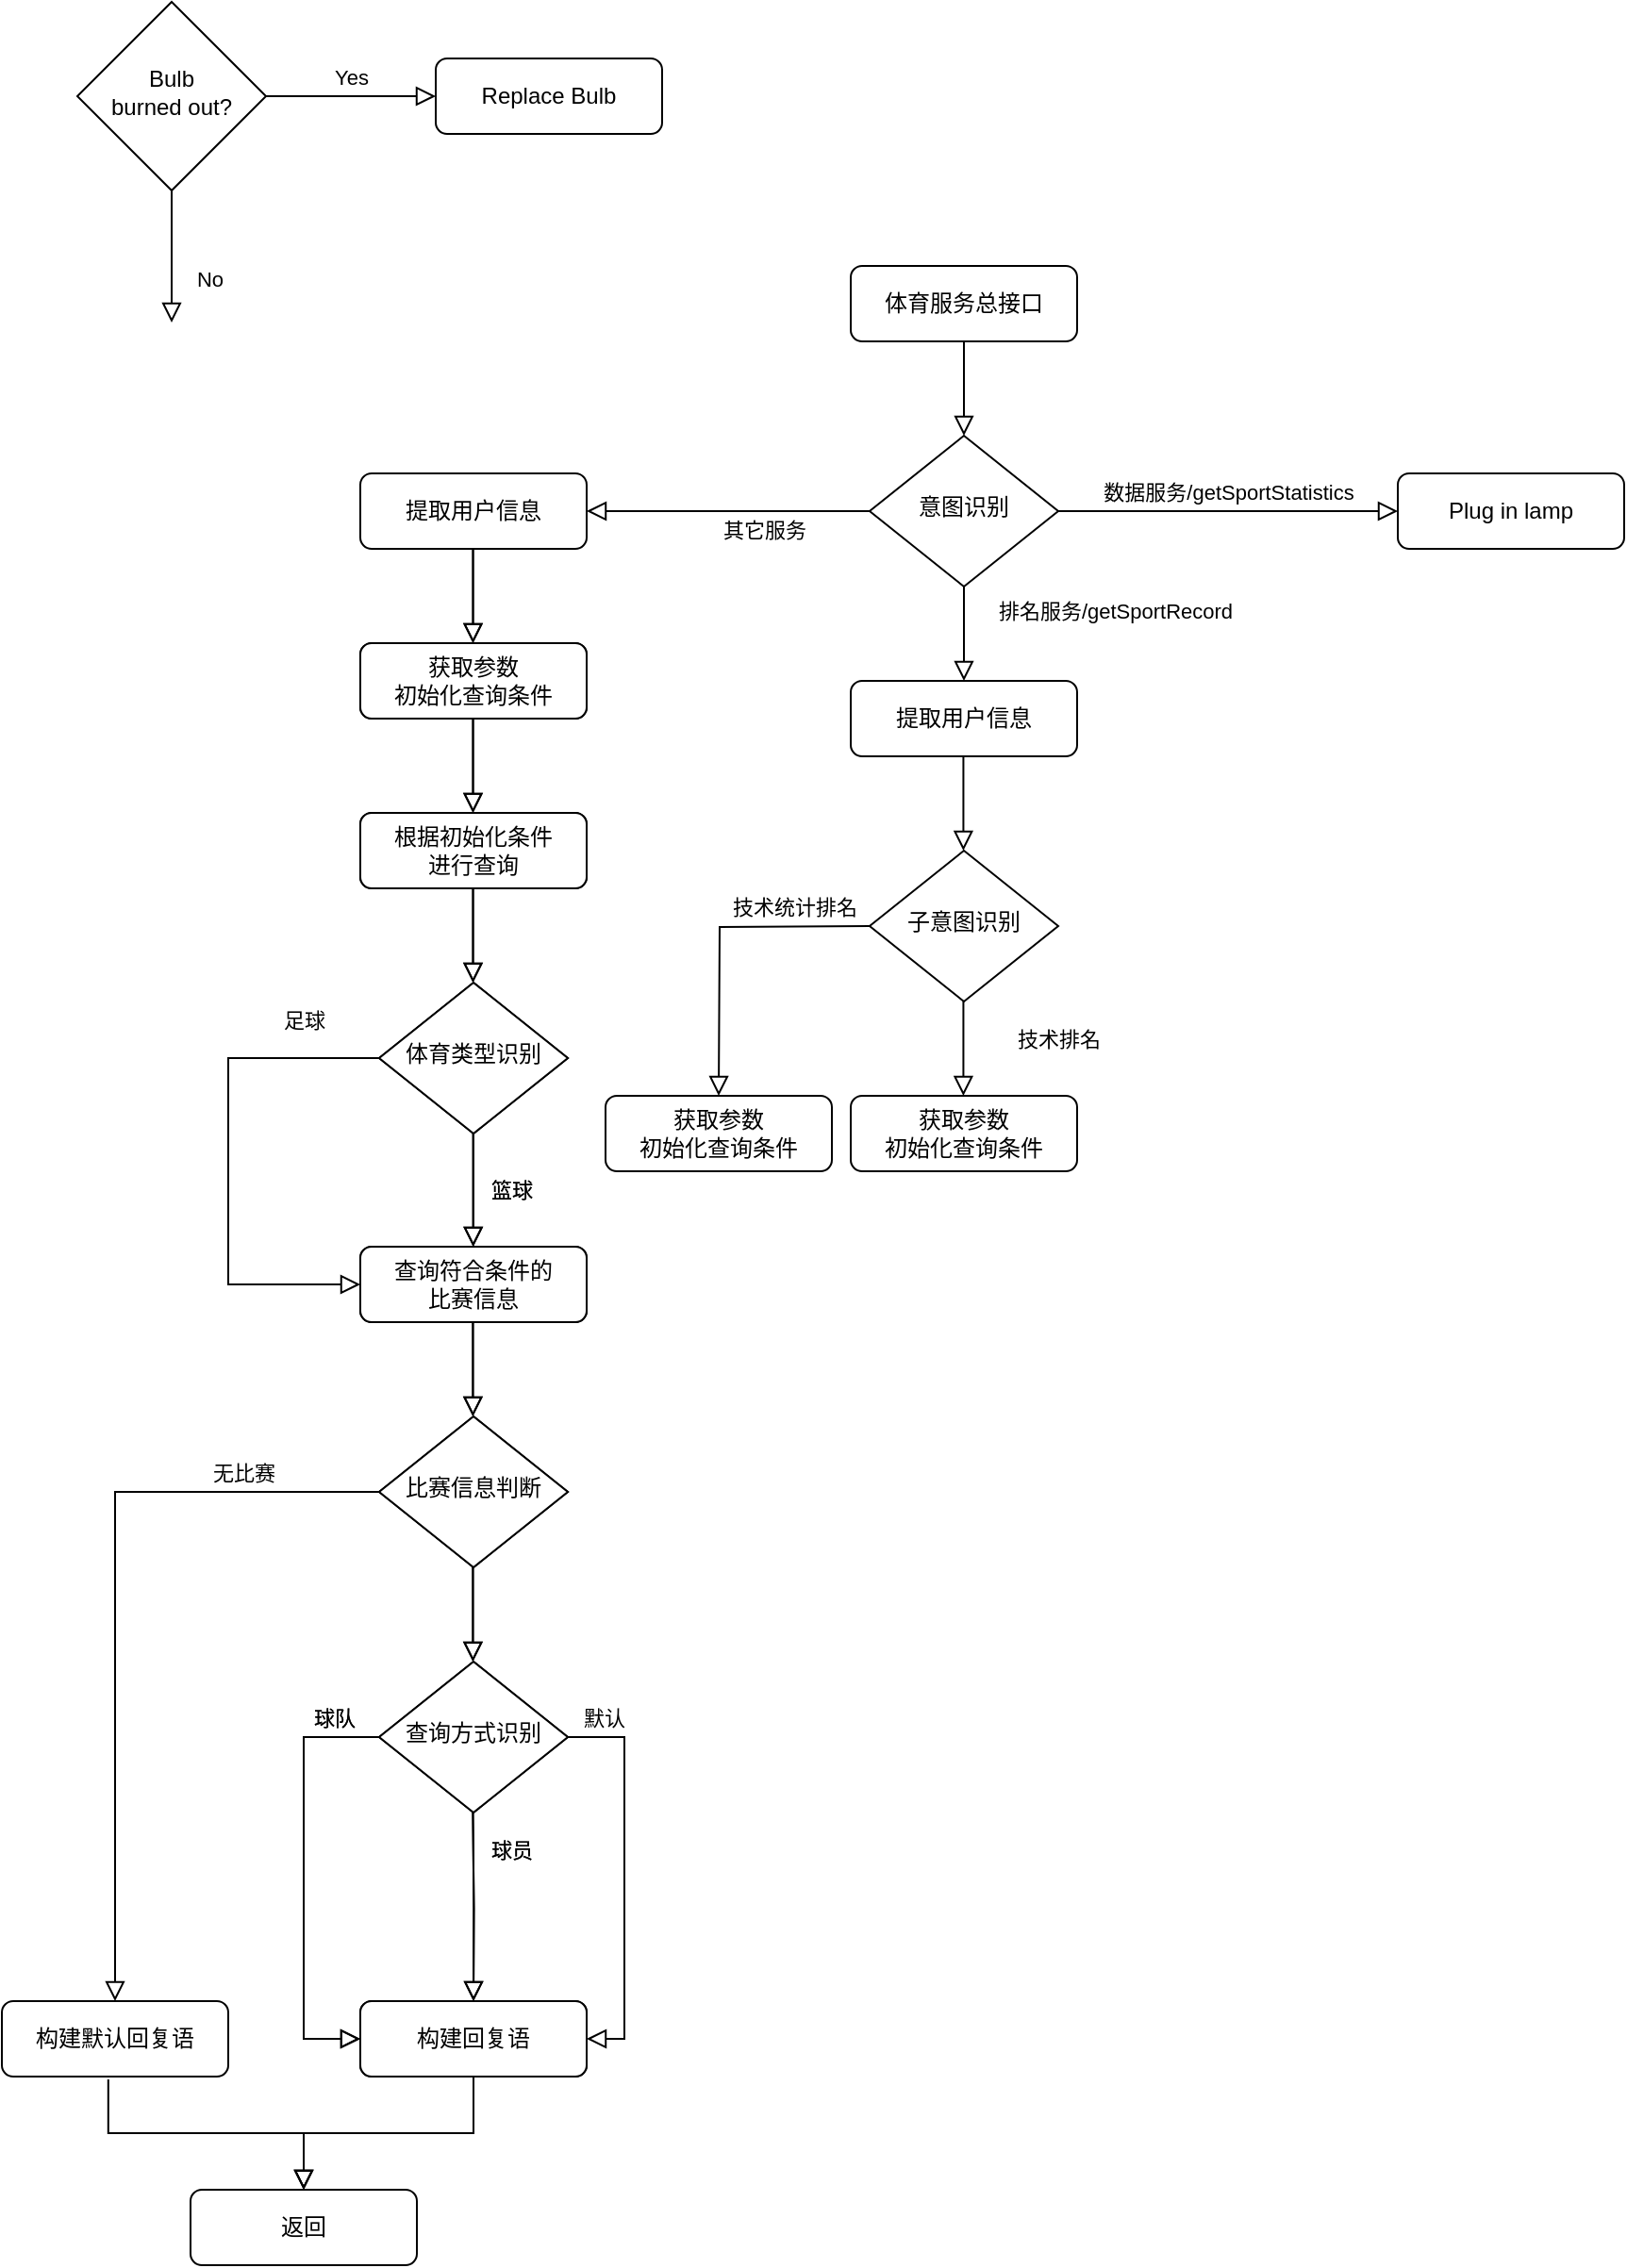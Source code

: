 <mxfile version="14.9.6" type="github">
  <diagram id="C5RBs43oDa-KdzZeNtuy" name="Page-1">
    <mxGraphModel dx="2005" dy="1778" grid="1" gridSize="10" guides="1" tooltips="1" connect="1" arrows="1" fold="1" page="1" pageScale="1" pageWidth="827" pageHeight="1169" math="0" shadow="0">
      <root>
        <mxCell id="WIyWlLk6GJQsqaUBKTNV-0" />
        <mxCell id="WIyWlLk6GJQsqaUBKTNV-1" parent="WIyWlLk6GJQsqaUBKTNV-0" />
        <mxCell id="WIyWlLk6GJQsqaUBKTNV-2" value="" style="rounded=0;html=1;jettySize=auto;orthogonalLoop=1;fontSize=11;endArrow=block;endFill=0;endSize=8;strokeWidth=1;shadow=0;labelBackgroundColor=none;edgeStyle=orthogonalEdgeStyle;" parent="WIyWlLk6GJQsqaUBKTNV-1" source="WIyWlLk6GJQsqaUBKTNV-3" target="WIyWlLk6GJQsqaUBKTNV-6" edge="1">
          <mxGeometry relative="1" as="geometry" />
        </mxCell>
        <mxCell id="WIyWlLk6GJQsqaUBKTNV-3" value="体育服务总接口" style="rounded=1;whiteSpace=wrap;html=1;fontSize=12;glass=0;strokeWidth=1;shadow=0;" parent="WIyWlLk6GJQsqaUBKTNV-1" vertex="1">
          <mxGeometry x="390" y="80" width="120" height="40" as="geometry" />
        </mxCell>
        <mxCell id="WIyWlLk6GJQsqaUBKTNV-4" value="排名服务/getSportRecord" style="rounded=0;html=1;jettySize=auto;orthogonalLoop=1;fontSize=11;endArrow=block;endFill=0;endSize=8;strokeWidth=1;shadow=0;labelBackgroundColor=none;edgeStyle=orthogonalEdgeStyle;" parent="WIyWlLk6GJQsqaUBKTNV-1" source="WIyWlLk6GJQsqaUBKTNV-6" edge="1">
          <mxGeometry x="-0.5" y="80" relative="1" as="geometry">
            <mxPoint as="offset" />
            <mxPoint x="450" y="300" as="targetPoint" />
          </mxGeometry>
        </mxCell>
        <mxCell id="WIyWlLk6GJQsqaUBKTNV-5" value="数据服务/getSportStatistics" style="edgeStyle=orthogonalEdgeStyle;rounded=0;html=1;jettySize=auto;orthogonalLoop=1;fontSize=11;endArrow=block;endFill=0;endSize=8;strokeWidth=1;shadow=0;labelBackgroundColor=none;" parent="WIyWlLk6GJQsqaUBKTNV-1" source="WIyWlLk6GJQsqaUBKTNV-6" target="WIyWlLk6GJQsqaUBKTNV-7" edge="1">
          <mxGeometry y="10" relative="1" as="geometry">
            <mxPoint as="offset" />
          </mxGeometry>
        </mxCell>
        <mxCell id="WIyWlLk6GJQsqaUBKTNV-6" value="意图识别" style="rhombus;whiteSpace=wrap;html=1;shadow=0;fontFamily=Helvetica;fontSize=12;align=center;strokeWidth=1;spacing=6;spacingTop=-4;" parent="WIyWlLk6GJQsqaUBKTNV-1" vertex="1">
          <mxGeometry x="400" y="170" width="100" height="80" as="geometry" />
        </mxCell>
        <mxCell id="WIyWlLk6GJQsqaUBKTNV-7" value="Plug in lamp" style="rounded=1;whiteSpace=wrap;html=1;fontSize=12;glass=0;strokeWidth=1;shadow=0;" parent="WIyWlLk6GJQsqaUBKTNV-1" vertex="1">
          <mxGeometry x="680" y="190" width="120" height="40" as="geometry" />
        </mxCell>
        <mxCell id="WIyWlLk6GJQsqaUBKTNV-8" value="No" style="rounded=0;html=1;jettySize=auto;orthogonalLoop=1;fontSize=11;endArrow=block;endFill=0;endSize=8;strokeWidth=1;shadow=0;labelBackgroundColor=none;edgeStyle=orthogonalEdgeStyle;" parent="WIyWlLk6GJQsqaUBKTNV-1" source="WIyWlLk6GJQsqaUBKTNV-10" edge="1">
          <mxGeometry x="0.333" y="20" relative="1" as="geometry">
            <mxPoint as="offset" />
            <mxPoint x="30" y="110" as="targetPoint" />
          </mxGeometry>
        </mxCell>
        <mxCell id="WIyWlLk6GJQsqaUBKTNV-9" value="Yes" style="edgeStyle=orthogonalEdgeStyle;rounded=0;html=1;jettySize=auto;orthogonalLoop=1;fontSize=11;endArrow=block;endFill=0;endSize=8;strokeWidth=1;shadow=0;labelBackgroundColor=none;" parent="WIyWlLk6GJQsqaUBKTNV-1" source="WIyWlLk6GJQsqaUBKTNV-10" target="WIyWlLk6GJQsqaUBKTNV-12" edge="1">
          <mxGeometry y="10" relative="1" as="geometry">
            <mxPoint as="offset" />
          </mxGeometry>
        </mxCell>
        <mxCell id="WIyWlLk6GJQsqaUBKTNV-10" value="Bulb&lt;br&gt;burned out?" style="rhombus;whiteSpace=wrap;html=1;shadow=0;fontFamily=Helvetica;fontSize=12;align=center;strokeWidth=1;spacing=6;spacingTop=-4;" parent="WIyWlLk6GJQsqaUBKTNV-1" vertex="1">
          <mxGeometry x="-20" y="-60" width="100" height="100" as="geometry" />
        </mxCell>
        <mxCell id="WIyWlLk6GJQsqaUBKTNV-11" value="提取用户信息" style="rounded=1;whiteSpace=wrap;html=1;fontSize=12;glass=0;strokeWidth=1;shadow=0;" parent="WIyWlLk6GJQsqaUBKTNV-1" vertex="1">
          <mxGeometry x="390" y="300" width="120" height="40" as="geometry" />
        </mxCell>
        <mxCell id="WIyWlLk6GJQsqaUBKTNV-12" value="Replace Bulb" style="rounded=1;whiteSpace=wrap;html=1;fontSize=12;glass=0;strokeWidth=1;shadow=0;" parent="WIyWlLk6GJQsqaUBKTNV-1" vertex="1">
          <mxGeometry x="170" y="-30" width="120" height="40" as="geometry" />
        </mxCell>
        <mxCell id="oZmuNUKRSDtqlvDH4_56-5" value="其它服务" style="edgeStyle=orthogonalEdgeStyle;rounded=0;html=1;jettySize=auto;orthogonalLoop=1;fontSize=11;endArrow=block;endFill=0;endSize=8;strokeWidth=1;shadow=0;labelBackgroundColor=none;exitX=0;exitY=0.5;exitDx=0;exitDy=0;" edge="1" parent="WIyWlLk6GJQsqaUBKTNV-1" source="WIyWlLk6GJQsqaUBKTNV-6" target="oZmuNUKRSDtqlvDH4_56-6">
          <mxGeometry x="-0.25" y="10" relative="1" as="geometry">
            <mxPoint as="offset" />
            <mxPoint x="510" y="220" as="sourcePoint" />
            <mxPoint x="320" y="210" as="targetPoint" />
          </mxGeometry>
        </mxCell>
        <mxCell id="oZmuNUKRSDtqlvDH4_56-6" value="提取用户信息" style="rounded=1;whiteSpace=wrap;html=1;fontSize=12;glass=0;strokeWidth=1;shadow=0;" vertex="1" parent="WIyWlLk6GJQsqaUBKTNV-1">
          <mxGeometry x="130" y="190" width="120" height="40" as="geometry" />
        </mxCell>
        <mxCell id="oZmuNUKRSDtqlvDH4_56-8" value="" style="rounded=0;html=1;jettySize=auto;orthogonalLoop=1;fontSize=11;endArrow=block;endFill=0;endSize=8;strokeWidth=1;shadow=0;labelBackgroundColor=none;edgeStyle=orthogonalEdgeStyle;" edge="1" parent="WIyWlLk6GJQsqaUBKTNV-1">
          <mxGeometry relative="1" as="geometry">
            <mxPoint x="189.76" y="230" as="sourcePoint" />
            <mxPoint x="189.76" y="280" as="targetPoint" />
          </mxGeometry>
        </mxCell>
        <mxCell id="oZmuNUKRSDtqlvDH4_56-9" value="获取参数&lt;br&gt;初始化查询条件" style="rounded=1;whiteSpace=wrap;html=1;fontSize=12;glass=0;strokeWidth=1;shadow=0;" vertex="1" parent="WIyWlLk6GJQsqaUBKTNV-1">
          <mxGeometry x="130" y="280" width="120" height="40" as="geometry" />
        </mxCell>
        <mxCell id="oZmuNUKRSDtqlvDH4_56-10" value="" style="rounded=0;html=1;jettySize=auto;orthogonalLoop=1;fontSize=11;endArrow=block;endFill=0;endSize=8;strokeWidth=1;shadow=0;labelBackgroundColor=none;edgeStyle=orthogonalEdgeStyle;" edge="1" parent="WIyWlLk6GJQsqaUBKTNV-1">
          <mxGeometry relative="1" as="geometry">
            <mxPoint x="189.76" y="320" as="sourcePoint" />
            <mxPoint x="189.76" y="370" as="targetPoint" />
          </mxGeometry>
        </mxCell>
        <mxCell id="oZmuNUKRSDtqlvDH4_56-11" value="根据初始化条件&lt;br&gt;进行查询" style="rounded=1;whiteSpace=wrap;html=1;fontSize=12;glass=0;strokeWidth=1;shadow=0;" vertex="1" parent="WIyWlLk6GJQsqaUBKTNV-1">
          <mxGeometry x="130" y="370" width="120" height="40" as="geometry" />
        </mxCell>
        <mxCell id="oZmuNUKRSDtqlvDH4_56-12" value="体育类型识别" style="rhombus;whiteSpace=wrap;html=1;shadow=0;fontFamily=Helvetica;fontSize=12;align=center;strokeWidth=1;spacing=6;spacingTop=-4;" vertex="1" parent="WIyWlLk6GJQsqaUBKTNV-1">
          <mxGeometry x="140" y="460" width="100" height="80" as="geometry" />
        </mxCell>
        <mxCell id="oZmuNUKRSDtqlvDH4_56-14" value="" style="rounded=0;html=1;jettySize=auto;orthogonalLoop=1;fontSize=11;endArrow=block;endFill=0;endSize=8;strokeWidth=1;shadow=0;labelBackgroundColor=none;edgeStyle=orthogonalEdgeStyle;" edge="1" parent="WIyWlLk6GJQsqaUBKTNV-1">
          <mxGeometry relative="1" as="geometry">
            <mxPoint x="189.76" y="410" as="sourcePoint" />
            <mxPoint x="189.76" y="460" as="targetPoint" />
          </mxGeometry>
        </mxCell>
        <mxCell id="oZmuNUKRSDtqlvDH4_56-16" value="篮球" style="rounded=0;html=1;jettySize=auto;orthogonalLoop=1;fontSize=11;endArrow=block;endFill=0;endSize=8;strokeWidth=1;shadow=0;labelBackgroundColor=none;edgeStyle=orthogonalEdgeStyle;" edge="1" parent="WIyWlLk6GJQsqaUBKTNV-1">
          <mxGeometry y="20" relative="1" as="geometry">
            <mxPoint as="offset" />
            <mxPoint x="189.86" y="540" as="sourcePoint" />
            <mxPoint x="189.86" y="600" as="targetPoint" />
          </mxGeometry>
        </mxCell>
        <mxCell id="oZmuNUKRSDtqlvDH4_56-19" value="查询符合条件的&lt;br&gt;比赛信息" style="rounded=1;whiteSpace=wrap;html=1;fontSize=12;glass=0;strokeWidth=1;shadow=0;" vertex="1" parent="WIyWlLk6GJQsqaUBKTNV-1">
          <mxGeometry x="130" y="600" width="120" height="40" as="geometry" />
        </mxCell>
        <mxCell id="oZmuNUKRSDtqlvDH4_56-26" value="足球" style="edgeStyle=orthogonalEdgeStyle;rounded=0;html=1;jettySize=auto;orthogonalLoop=1;fontSize=11;endArrow=block;endFill=0;endSize=8;strokeWidth=1;shadow=0;labelBackgroundColor=none;exitX=0;exitY=0.5;exitDx=0;exitDy=0;entryX=0;entryY=0.5;entryDx=0;entryDy=0;" edge="1" parent="WIyWlLk6GJQsqaUBKTNV-1" target="oZmuNUKRSDtqlvDH4_56-19">
          <mxGeometry x="-0.704" y="-20" relative="1" as="geometry">
            <mxPoint as="offset" />
            <mxPoint x="140" y="500" as="sourcePoint" />
            <mxPoint x="60" y="500" as="targetPoint" />
            <Array as="points">
              <mxPoint x="60" y="500" />
              <mxPoint x="60" y="620" />
            </Array>
          </mxGeometry>
        </mxCell>
        <mxCell id="oZmuNUKRSDtqlvDH4_56-27" value="比赛信息判断" style="rhombus;whiteSpace=wrap;html=1;shadow=0;fontFamily=Helvetica;fontSize=12;align=center;strokeWidth=1;spacing=6;spacingTop=-4;" vertex="1" parent="WIyWlLk6GJQsqaUBKTNV-1">
          <mxGeometry x="140" y="690" width="100" height="80" as="geometry" />
        </mxCell>
        <mxCell id="oZmuNUKRSDtqlvDH4_56-28" value="" style="rounded=0;html=1;jettySize=auto;orthogonalLoop=1;fontSize=11;endArrow=block;endFill=0;endSize=8;strokeWidth=1;shadow=0;labelBackgroundColor=none;edgeStyle=orthogonalEdgeStyle;" edge="1" parent="WIyWlLk6GJQsqaUBKTNV-1">
          <mxGeometry relative="1" as="geometry">
            <mxPoint x="189.71" y="640" as="sourcePoint" />
            <mxPoint x="189.71" y="690" as="targetPoint" />
          </mxGeometry>
        </mxCell>
        <mxCell id="oZmuNUKRSDtqlvDH4_56-31" value="" style="rounded=0;html=1;jettySize=auto;orthogonalLoop=1;fontSize=11;endArrow=block;endFill=0;endSize=8;strokeWidth=1;shadow=0;labelBackgroundColor=none;edgeStyle=orthogonalEdgeStyle;" edge="1" parent="WIyWlLk6GJQsqaUBKTNV-1">
          <mxGeometry relative="1" as="geometry">
            <mxPoint x="189.71" y="770" as="sourcePoint" />
            <mxPoint x="189.71" y="820" as="targetPoint" />
          </mxGeometry>
        </mxCell>
        <mxCell id="oZmuNUKRSDtqlvDH4_56-33" value="查询方式识别" style="rhombus;whiteSpace=wrap;html=1;shadow=0;fontFamily=Helvetica;fontSize=12;align=center;strokeWidth=1;spacing=6;spacingTop=-4;" vertex="1" parent="WIyWlLk6GJQsqaUBKTNV-1">
          <mxGeometry x="140" y="820" width="100" height="80" as="geometry" />
        </mxCell>
        <mxCell id="oZmuNUKRSDtqlvDH4_56-34" value="球员" style="rounded=0;html=1;jettySize=auto;orthogonalLoop=1;fontSize=11;endArrow=block;endFill=0;endSize=8;strokeWidth=1;shadow=0;labelBackgroundColor=none;edgeStyle=orthogonalEdgeStyle;entryX=0.5;entryY=0;entryDx=0;entryDy=0;" edge="1" parent="WIyWlLk6GJQsqaUBKTNV-1" target="oZmuNUKRSDtqlvDH4_56-37">
          <mxGeometry x="-0.601" y="20" relative="1" as="geometry">
            <mxPoint as="offset" />
            <mxPoint x="189.71" y="900" as="sourcePoint" />
            <mxPoint x="189.71" y="960" as="targetPoint" />
          </mxGeometry>
        </mxCell>
        <mxCell id="oZmuNUKRSDtqlvDH4_56-35" value="球队" style="edgeStyle=orthogonalEdgeStyle;rounded=0;html=1;jettySize=auto;orthogonalLoop=1;fontSize=11;endArrow=block;endFill=0;endSize=8;strokeWidth=1;shadow=0;labelBackgroundColor=none;entryX=0;entryY=0.5;entryDx=0;entryDy=0;" edge="1" parent="WIyWlLk6GJQsqaUBKTNV-1" source="oZmuNUKRSDtqlvDH4_56-33" target="oZmuNUKRSDtqlvDH4_56-37">
          <mxGeometry x="-0.789" y="-10" relative="1" as="geometry">
            <mxPoint as="offset" />
            <mxPoint x="150" y="739.71" as="sourcePoint" />
            <mxPoint x="100" y="1010" as="targetPoint" />
            <Array as="points">
              <mxPoint x="100" y="860" />
              <mxPoint x="100" y="1020" />
            </Array>
          </mxGeometry>
        </mxCell>
        <mxCell id="oZmuNUKRSDtqlvDH4_56-36" value="默认" style="edgeStyle=orthogonalEdgeStyle;rounded=0;html=1;jettySize=auto;orthogonalLoop=1;fontSize=11;endArrow=block;endFill=0;endSize=8;strokeWidth=1;shadow=0;labelBackgroundColor=none;exitX=1;exitY=0.5;exitDx=0;exitDy=0;entryX=1;entryY=0.5;entryDx=0;entryDy=0;" edge="1" parent="WIyWlLk6GJQsqaUBKTNV-1" source="oZmuNUKRSDtqlvDH4_56-33" target="oZmuNUKRSDtqlvDH4_56-37">
          <mxGeometry x="-0.826" y="10" relative="1" as="geometry">
            <mxPoint as="offset" />
            <mxPoint x="150.036" y="870.029" as="sourcePoint" />
            <mxPoint x="320" y="1020" as="targetPoint" />
            <Array as="points">
              <mxPoint x="270" y="860" />
              <mxPoint x="270" y="1020" />
            </Array>
          </mxGeometry>
        </mxCell>
        <mxCell id="oZmuNUKRSDtqlvDH4_56-37" value="构建回复语" style="rounded=1;whiteSpace=wrap;html=1;fontSize=12;glass=0;strokeWidth=1;shadow=0;" vertex="1" parent="WIyWlLk6GJQsqaUBKTNV-1">
          <mxGeometry x="130" y="1000" width="120" height="40" as="geometry" />
        </mxCell>
        <mxCell id="oZmuNUKRSDtqlvDH4_56-38" value="返回" style="rounded=1;whiteSpace=wrap;html=1;fontSize=12;glass=0;strokeWidth=1;shadow=0;" vertex="1" parent="WIyWlLk6GJQsqaUBKTNV-1">
          <mxGeometry x="40" y="1100" width="120" height="40" as="geometry" />
        </mxCell>
        <mxCell id="oZmuNUKRSDtqlvDH4_56-39" value="" style="rounded=0;html=1;jettySize=auto;orthogonalLoop=1;fontSize=11;endArrow=block;endFill=0;endSize=8;strokeWidth=1;shadow=0;labelBackgroundColor=none;edgeStyle=orthogonalEdgeStyle;exitX=0.47;exitY=1.036;exitDx=0;exitDy=0;exitPerimeter=0;" edge="1" parent="WIyWlLk6GJQsqaUBKTNV-1" source="oZmuNUKRSDtqlvDH4_56-63" target="oZmuNUKRSDtqlvDH4_56-38">
          <mxGeometry relative="1" as="geometry">
            <mxPoint x="89.66" y="1040" as="sourcePoint" />
            <mxPoint x="89.66" y="1090" as="targetPoint" />
            <Array as="points">
              <mxPoint x="-4" y="1070" />
              <mxPoint x="100" y="1070" />
            </Array>
          </mxGeometry>
        </mxCell>
        <mxCell id="oZmuNUKRSDtqlvDH4_56-40" value="" style="rounded=0;html=1;jettySize=auto;orthogonalLoop=1;fontSize=11;endArrow=block;endFill=0;endSize=8;strokeWidth=1;shadow=0;labelBackgroundColor=none;edgeStyle=orthogonalEdgeStyle;exitX=0.5;exitY=1;exitDx=0;exitDy=0;" edge="1" parent="WIyWlLk6GJQsqaUBKTNV-1" source="oZmuNUKRSDtqlvDH4_56-37">
          <mxGeometry relative="1" as="geometry">
            <mxPoint x="29.66" y="1050" as="sourcePoint" />
            <mxPoint x="100" y="1100" as="targetPoint" />
            <Array as="points">
              <mxPoint x="190" y="1070" />
              <mxPoint x="100" y="1070" />
              <mxPoint x="100" y="1100" />
            </Array>
          </mxGeometry>
        </mxCell>
        <mxCell id="oZmuNUKRSDtqlvDH4_56-42" value="子意图识别" style="rhombus;whiteSpace=wrap;html=1;shadow=0;fontFamily=Helvetica;fontSize=12;align=center;strokeWidth=1;spacing=6;spacingTop=-4;" vertex="1" parent="WIyWlLk6GJQsqaUBKTNV-1">
          <mxGeometry x="400" y="390" width="100" height="80" as="geometry" />
        </mxCell>
        <mxCell id="oZmuNUKRSDtqlvDH4_56-43" value="" style="rounded=0;html=1;jettySize=auto;orthogonalLoop=1;fontSize=11;endArrow=block;endFill=0;endSize=8;strokeWidth=1;shadow=0;labelBackgroundColor=none;edgeStyle=orthogonalEdgeStyle;" edge="1" parent="WIyWlLk6GJQsqaUBKTNV-1">
          <mxGeometry x="-0.5" y="80" relative="1" as="geometry">
            <mxPoint as="offset" />
            <mxPoint x="449.71" y="340" as="sourcePoint" />
            <mxPoint x="449.71" y="390" as="targetPoint" />
          </mxGeometry>
        </mxCell>
        <mxCell id="oZmuNUKRSDtqlvDH4_56-44" value="技术统计排名" style="edgeStyle=orthogonalEdgeStyle;rounded=0;html=1;jettySize=auto;orthogonalLoop=1;fontSize=11;endArrow=block;endFill=0;endSize=8;strokeWidth=1;shadow=0;labelBackgroundColor=none;" edge="1" parent="WIyWlLk6GJQsqaUBKTNV-1">
          <mxGeometry x="-0.529" y="-10" relative="1" as="geometry">
            <mxPoint as="offset" />
            <mxPoint x="400" y="430" as="sourcePoint" />
            <mxPoint x="320" y="520" as="targetPoint" />
          </mxGeometry>
        </mxCell>
        <mxCell id="oZmuNUKRSDtqlvDH4_56-47" value="" style="rounded=0;html=1;jettySize=auto;orthogonalLoop=1;fontSize=11;endArrow=block;endFill=0;endSize=8;strokeWidth=1;shadow=0;labelBackgroundColor=none;edgeStyle=orthogonalEdgeStyle;" edge="1" parent="WIyWlLk6GJQsqaUBKTNV-1">
          <mxGeometry relative="1" as="geometry">
            <mxPoint x="189.76" y="230" as="sourcePoint" />
            <mxPoint x="189.76" y="280" as="targetPoint" />
          </mxGeometry>
        </mxCell>
        <mxCell id="oZmuNUKRSDtqlvDH4_56-48" value="获取参数&lt;br&gt;初始化查询条件" style="rounded=1;whiteSpace=wrap;html=1;fontSize=12;glass=0;strokeWidth=1;shadow=0;" vertex="1" parent="WIyWlLk6GJQsqaUBKTNV-1">
          <mxGeometry x="130" y="280" width="120" height="40" as="geometry" />
        </mxCell>
        <mxCell id="oZmuNUKRSDtqlvDH4_56-49" value="" style="rounded=0;html=1;jettySize=auto;orthogonalLoop=1;fontSize=11;endArrow=block;endFill=0;endSize=8;strokeWidth=1;shadow=0;labelBackgroundColor=none;edgeStyle=orthogonalEdgeStyle;" edge="1" parent="WIyWlLk6GJQsqaUBKTNV-1">
          <mxGeometry relative="1" as="geometry">
            <mxPoint x="189.76" y="320" as="sourcePoint" />
            <mxPoint x="189.76" y="370" as="targetPoint" />
          </mxGeometry>
        </mxCell>
        <mxCell id="oZmuNUKRSDtqlvDH4_56-50" value="根据初始化条件&lt;br&gt;进行查询" style="rounded=1;whiteSpace=wrap;html=1;fontSize=12;glass=0;strokeWidth=1;shadow=0;" vertex="1" parent="WIyWlLk6GJQsqaUBKTNV-1">
          <mxGeometry x="130" y="370" width="120" height="40" as="geometry" />
        </mxCell>
        <mxCell id="oZmuNUKRSDtqlvDH4_56-51" value="体育类型识别" style="rhombus;whiteSpace=wrap;html=1;shadow=0;fontFamily=Helvetica;fontSize=12;align=center;strokeWidth=1;spacing=6;spacingTop=-4;" vertex="1" parent="WIyWlLk6GJQsqaUBKTNV-1">
          <mxGeometry x="140" y="460" width="100" height="80" as="geometry" />
        </mxCell>
        <mxCell id="oZmuNUKRSDtqlvDH4_56-52" value="" style="rounded=0;html=1;jettySize=auto;orthogonalLoop=1;fontSize=11;endArrow=block;endFill=0;endSize=8;strokeWidth=1;shadow=0;labelBackgroundColor=none;edgeStyle=orthogonalEdgeStyle;" edge="1" parent="WIyWlLk6GJQsqaUBKTNV-1">
          <mxGeometry relative="1" as="geometry">
            <mxPoint x="189.76" y="410" as="sourcePoint" />
            <mxPoint x="189.76" y="460" as="targetPoint" />
          </mxGeometry>
        </mxCell>
        <mxCell id="oZmuNUKRSDtqlvDH4_56-53" value="篮球" style="rounded=0;html=1;jettySize=auto;orthogonalLoop=1;fontSize=11;endArrow=block;endFill=0;endSize=8;strokeWidth=1;shadow=0;labelBackgroundColor=none;edgeStyle=orthogonalEdgeStyle;" edge="1" parent="WIyWlLk6GJQsqaUBKTNV-1">
          <mxGeometry y="20" relative="1" as="geometry">
            <mxPoint as="offset" />
            <mxPoint x="189.86" y="540" as="sourcePoint" />
            <mxPoint x="189.86" y="600" as="targetPoint" />
          </mxGeometry>
        </mxCell>
        <mxCell id="oZmuNUKRSDtqlvDH4_56-54" value="查询符合条件的&lt;br&gt;比赛信息" style="rounded=1;whiteSpace=wrap;html=1;fontSize=12;glass=0;strokeWidth=1;shadow=0;" vertex="1" parent="WIyWlLk6GJQsqaUBKTNV-1">
          <mxGeometry x="130" y="600" width="120" height="40" as="geometry" />
        </mxCell>
        <mxCell id="oZmuNUKRSDtqlvDH4_56-55" value="比赛信息判断" style="rhombus;whiteSpace=wrap;html=1;shadow=0;fontFamily=Helvetica;fontSize=12;align=center;strokeWidth=1;spacing=6;spacingTop=-4;" vertex="1" parent="WIyWlLk6GJQsqaUBKTNV-1">
          <mxGeometry x="140" y="690" width="100" height="80" as="geometry" />
        </mxCell>
        <mxCell id="oZmuNUKRSDtqlvDH4_56-56" value="" style="rounded=0;html=1;jettySize=auto;orthogonalLoop=1;fontSize=11;endArrow=block;endFill=0;endSize=8;strokeWidth=1;shadow=0;labelBackgroundColor=none;edgeStyle=orthogonalEdgeStyle;" edge="1" parent="WIyWlLk6GJQsqaUBKTNV-1">
          <mxGeometry relative="1" as="geometry">
            <mxPoint x="189.71" y="640" as="sourcePoint" />
            <mxPoint x="189.71" y="690" as="targetPoint" />
          </mxGeometry>
        </mxCell>
        <mxCell id="oZmuNUKRSDtqlvDH4_56-57" value="" style="rounded=0;html=1;jettySize=auto;orthogonalLoop=1;fontSize=11;endArrow=block;endFill=0;endSize=8;strokeWidth=1;shadow=0;labelBackgroundColor=none;edgeStyle=orthogonalEdgeStyle;" edge="1" parent="WIyWlLk6GJQsqaUBKTNV-1">
          <mxGeometry relative="1" as="geometry">
            <mxPoint x="189.71" y="770" as="sourcePoint" />
            <mxPoint x="189.71" y="820" as="targetPoint" />
          </mxGeometry>
        </mxCell>
        <mxCell id="oZmuNUKRSDtqlvDH4_56-58" value="查询方式识别" style="rhombus;whiteSpace=wrap;html=1;shadow=0;fontFamily=Helvetica;fontSize=12;align=center;strokeWidth=1;spacing=6;spacingTop=-4;" vertex="1" parent="WIyWlLk6GJQsqaUBKTNV-1">
          <mxGeometry x="140" y="820" width="100" height="80" as="geometry" />
        </mxCell>
        <mxCell id="oZmuNUKRSDtqlvDH4_56-59" value="球员" style="rounded=0;html=1;jettySize=auto;orthogonalLoop=1;fontSize=11;endArrow=block;endFill=0;endSize=8;strokeWidth=1;shadow=0;labelBackgroundColor=none;edgeStyle=orthogonalEdgeStyle;entryX=0.5;entryY=0;entryDx=0;entryDy=0;" edge="1" target="oZmuNUKRSDtqlvDH4_56-61" parent="WIyWlLk6GJQsqaUBKTNV-1">
          <mxGeometry x="-0.601" y="20" relative="1" as="geometry">
            <mxPoint as="offset" />
            <mxPoint x="189.71" y="900" as="sourcePoint" />
            <mxPoint x="189.71" y="960" as="targetPoint" />
          </mxGeometry>
        </mxCell>
        <mxCell id="oZmuNUKRSDtqlvDH4_56-60" value="球队" style="edgeStyle=orthogonalEdgeStyle;rounded=0;html=1;jettySize=auto;orthogonalLoop=1;fontSize=11;endArrow=block;endFill=0;endSize=8;strokeWidth=1;shadow=0;labelBackgroundColor=none;entryX=0;entryY=0.5;entryDx=0;entryDy=0;" edge="1" source="oZmuNUKRSDtqlvDH4_56-58" target="oZmuNUKRSDtqlvDH4_56-61" parent="WIyWlLk6GJQsqaUBKTNV-1">
          <mxGeometry x="-0.789" y="-10" relative="1" as="geometry">
            <mxPoint as="offset" />
            <mxPoint x="150" y="739.71" as="sourcePoint" />
            <mxPoint x="100" y="1010" as="targetPoint" />
            <Array as="points">
              <mxPoint x="100" y="860" />
              <mxPoint x="100" y="1020" />
            </Array>
          </mxGeometry>
        </mxCell>
        <mxCell id="oZmuNUKRSDtqlvDH4_56-61" value="构建回复语" style="rounded=1;whiteSpace=wrap;html=1;fontSize=12;glass=0;strokeWidth=1;shadow=0;" vertex="1" parent="WIyWlLk6GJQsqaUBKTNV-1">
          <mxGeometry x="130" y="1000" width="120" height="40" as="geometry" />
        </mxCell>
        <mxCell id="oZmuNUKRSDtqlvDH4_56-62" value="" style="rounded=0;html=1;jettySize=auto;orthogonalLoop=1;fontSize=11;endArrow=block;endFill=0;endSize=8;strokeWidth=1;shadow=0;labelBackgroundColor=none;edgeStyle=orthogonalEdgeStyle;exitX=0.5;exitY=1;exitDx=0;exitDy=0;" edge="1" source="oZmuNUKRSDtqlvDH4_56-61" parent="WIyWlLk6GJQsqaUBKTNV-1">
          <mxGeometry relative="1" as="geometry">
            <mxPoint x="29.66" y="1050" as="sourcePoint" />
            <mxPoint x="100" y="1100" as="targetPoint" />
            <Array as="points">
              <mxPoint x="190" y="1070" />
              <mxPoint x="100" y="1070" />
              <mxPoint x="100" y="1100" />
            </Array>
          </mxGeometry>
        </mxCell>
        <mxCell id="oZmuNUKRSDtqlvDH4_56-63" value="构建默认回复语" style="rounded=1;whiteSpace=wrap;html=1;fontSize=12;glass=0;strokeWidth=1;shadow=0;" vertex="1" parent="WIyWlLk6GJQsqaUBKTNV-1">
          <mxGeometry x="-60" y="1000" width="120" height="40" as="geometry" />
        </mxCell>
        <mxCell id="oZmuNUKRSDtqlvDH4_56-64" value="无比赛" style="edgeStyle=orthogonalEdgeStyle;rounded=0;html=1;jettySize=auto;orthogonalLoop=1;fontSize=11;endArrow=block;endFill=0;endSize=8;strokeWidth=1;shadow=0;labelBackgroundColor=none;entryX=0.5;entryY=0;entryDx=0;entryDy=0;" edge="1" target="oZmuNUKRSDtqlvDH4_56-63" parent="WIyWlLk6GJQsqaUBKTNV-1">
          <mxGeometry x="-0.65" y="-10" relative="1" as="geometry">
            <mxPoint as="offset" />
            <mxPoint x="140" y="730" as="sourcePoint" />
            <mxPoint x="130" y="729.71" as="targetPoint" />
            <Array as="points">
              <mxPoint y="730" />
              <mxPoint y="1000" />
            </Array>
          </mxGeometry>
        </mxCell>
        <mxCell id="oZmuNUKRSDtqlvDH4_56-66" value="技术排名" style="rounded=0;html=1;jettySize=auto;orthogonalLoop=1;fontSize=11;endArrow=block;endFill=0;endSize=8;strokeWidth=1;shadow=0;labelBackgroundColor=none;edgeStyle=orthogonalEdgeStyle;" edge="1" parent="WIyWlLk6GJQsqaUBKTNV-1">
          <mxGeometry x="-0.2" y="50" relative="1" as="geometry">
            <mxPoint as="offset" />
            <mxPoint x="449.71" y="470" as="sourcePoint" />
            <mxPoint x="449.71" y="520" as="targetPoint" />
          </mxGeometry>
        </mxCell>
        <mxCell id="oZmuNUKRSDtqlvDH4_56-67" value="获取参数&lt;br&gt;初始化查询条件" style="rounded=1;whiteSpace=wrap;html=1;fontSize=12;glass=0;strokeWidth=1;shadow=0;" vertex="1" parent="WIyWlLk6GJQsqaUBKTNV-1">
          <mxGeometry x="260" y="520" width="120" height="40" as="geometry" />
        </mxCell>
        <mxCell id="oZmuNUKRSDtqlvDH4_56-69" value="获取参数&lt;br&gt;初始化查询条件" style="rounded=1;whiteSpace=wrap;html=1;fontSize=12;glass=0;strokeWidth=1;shadow=0;" vertex="1" parent="WIyWlLk6GJQsqaUBKTNV-1">
          <mxGeometry x="390" y="520" width="120" height="40" as="geometry" />
        </mxCell>
      </root>
    </mxGraphModel>
  </diagram>
</mxfile>
